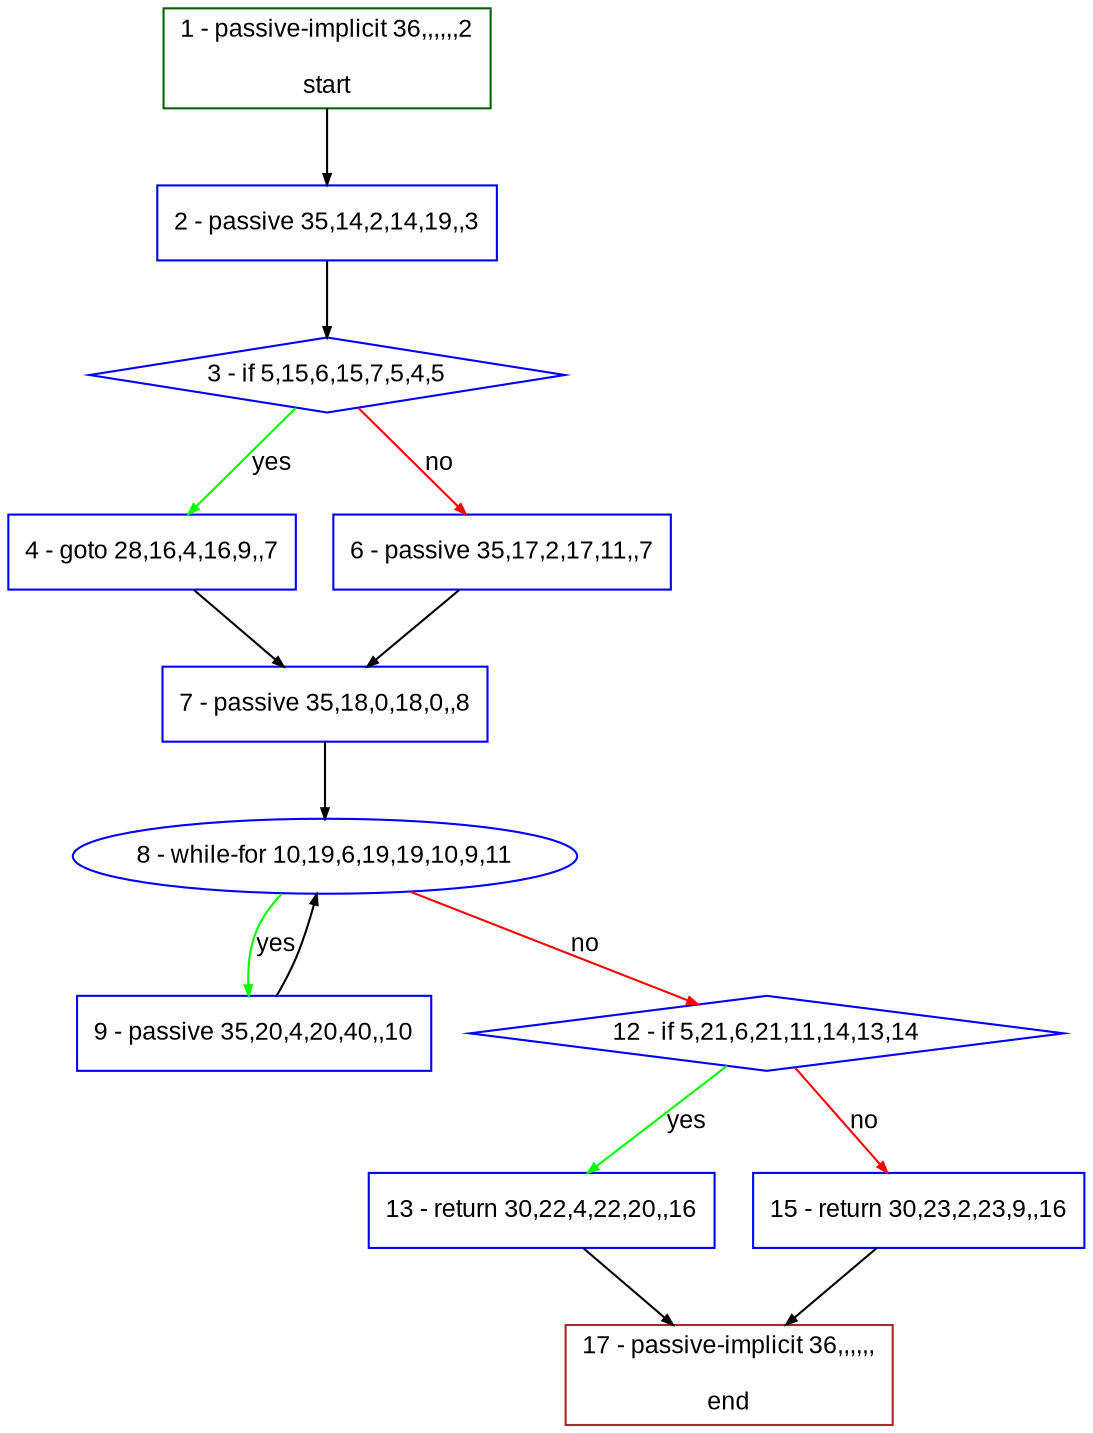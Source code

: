 digraph "" {
  graph [bgcolor="white", fillcolor="#FFFFCC", pack="true", packmode="clust", fontname="Arial", label="", fontsize="12", compound="true", style="rounded,filled"];
  node [node_initialized="no", fillcolor="white", fontname="Arial", label="", color="grey", fontsize="12", fixedsize="false", compound="true", shape="rectangle", style="filled"];
  edge [arrowtail="none", lhead="", fontcolor="black", fontname="Arial", label="", color="black", fontsize="12", arrowhead="normal", arrowsize="0.5", compound="true", ltail="", dir="forward"];
  __N1 [fillcolor="#ffffff", label="2 - passive 35,14,2,14,19,,3", color="#0000ff", shape="box", style="filled"];
  __N2 [fillcolor="#ffffff", label="1 - passive-implicit 36,,,,,,2\n\nstart", color="#006400", shape="box", style="filled"];
  __N3 [fillcolor="#ffffff", label="3 - if 5,15,6,15,7,5,4,5", color="#0000ff", shape="diamond", style="filled"];
  __N4 [fillcolor="#ffffff", label="4 - goto 28,16,4,16,9,,7", color="#0000ff", shape="box", style="filled"];
  __N5 [fillcolor="#ffffff", label="6 - passive 35,17,2,17,11,,7", color="#0000ff", shape="box", style="filled"];
  __N6 [fillcolor="#ffffff", label="7 - passive 35,18,0,18,0,,8", color="#0000ff", shape="box", style="filled"];
  __N7 [fillcolor="#ffffff", label="8 - while-for 10,19,6,19,19,10,9,11", color="#0000ff", shape="oval", style="filled"];
  __N8 [fillcolor="#ffffff", label="9 - passive 35,20,4,20,40,,10", color="#0000ff", shape="box", style="filled"];
  __N9 [fillcolor="#ffffff", label="12 - if 5,21,6,21,11,14,13,14", color="#0000ff", shape="diamond", style="filled"];
  __N10 [fillcolor="#ffffff", label="13 - return 30,22,4,22,20,,16", color="#0000ff", shape="box", style="filled"];
  __N11 [fillcolor="#ffffff", label="15 - return 30,23,2,23,9,,16", color="#0000ff", shape="box", style="filled"];
  __N12 [fillcolor="#ffffff", label="17 - passive-implicit 36,,,,,,\n\nend", color="#a52a2a", shape="box", style="filled"];
  __N2 -> __N1 [arrowtail="none", color="#000000", label="", arrowhead="normal", dir="forward"];
  __N1 -> __N3 [arrowtail="none", color="#000000", label="", arrowhead="normal", dir="forward"];
  __N3 -> __N4 [arrowtail="none", color="#00ff00", label="yes", arrowhead="normal", dir="forward"];
  __N3 -> __N5 [arrowtail="none", color="#ff0000", label="no", arrowhead="normal", dir="forward"];
  __N4 -> __N6 [arrowtail="none", color="#000000", label="", arrowhead="normal", dir="forward"];
  __N5 -> __N6 [arrowtail="none", color="#000000", label="", arrowhead="normal", dir="forward"];
  __N6 -> __N7 [arrowtail="none", color="#000000", label="", arrowhead="normal", dir="forward"];
  __N7 -> __N8 [arrowtail="none", color="#00ff00", label="yes", arrowhead="normal", dir="forward"];
  __N8 -> __N7 [arrowtail="none", color="#000000", label="", arrowhead="normal", dir="forward"];
  __N7 -> __N9 [arrowtail="none", color="#ff0000", label="no", arrowhead="normal", dir="forward"];
  __N9 -> __N10 [arrowtail="none", color="#00ff00", label="yes", arrowhead="normal", dir="forward"];
  __N9 -> __N11 [arrowtail="none", color="#ff0000", label="no", arrowhead="normal", dir="forward"];
  __N10 -> __N12 [arrowtail="none", color="#000000", label="", arrowhead="normal", dir="forward"];
  __N11 -> __N12 [arrowtail="none", color="#000000", label="", arrowhead="normal", dir="forward"];
}
